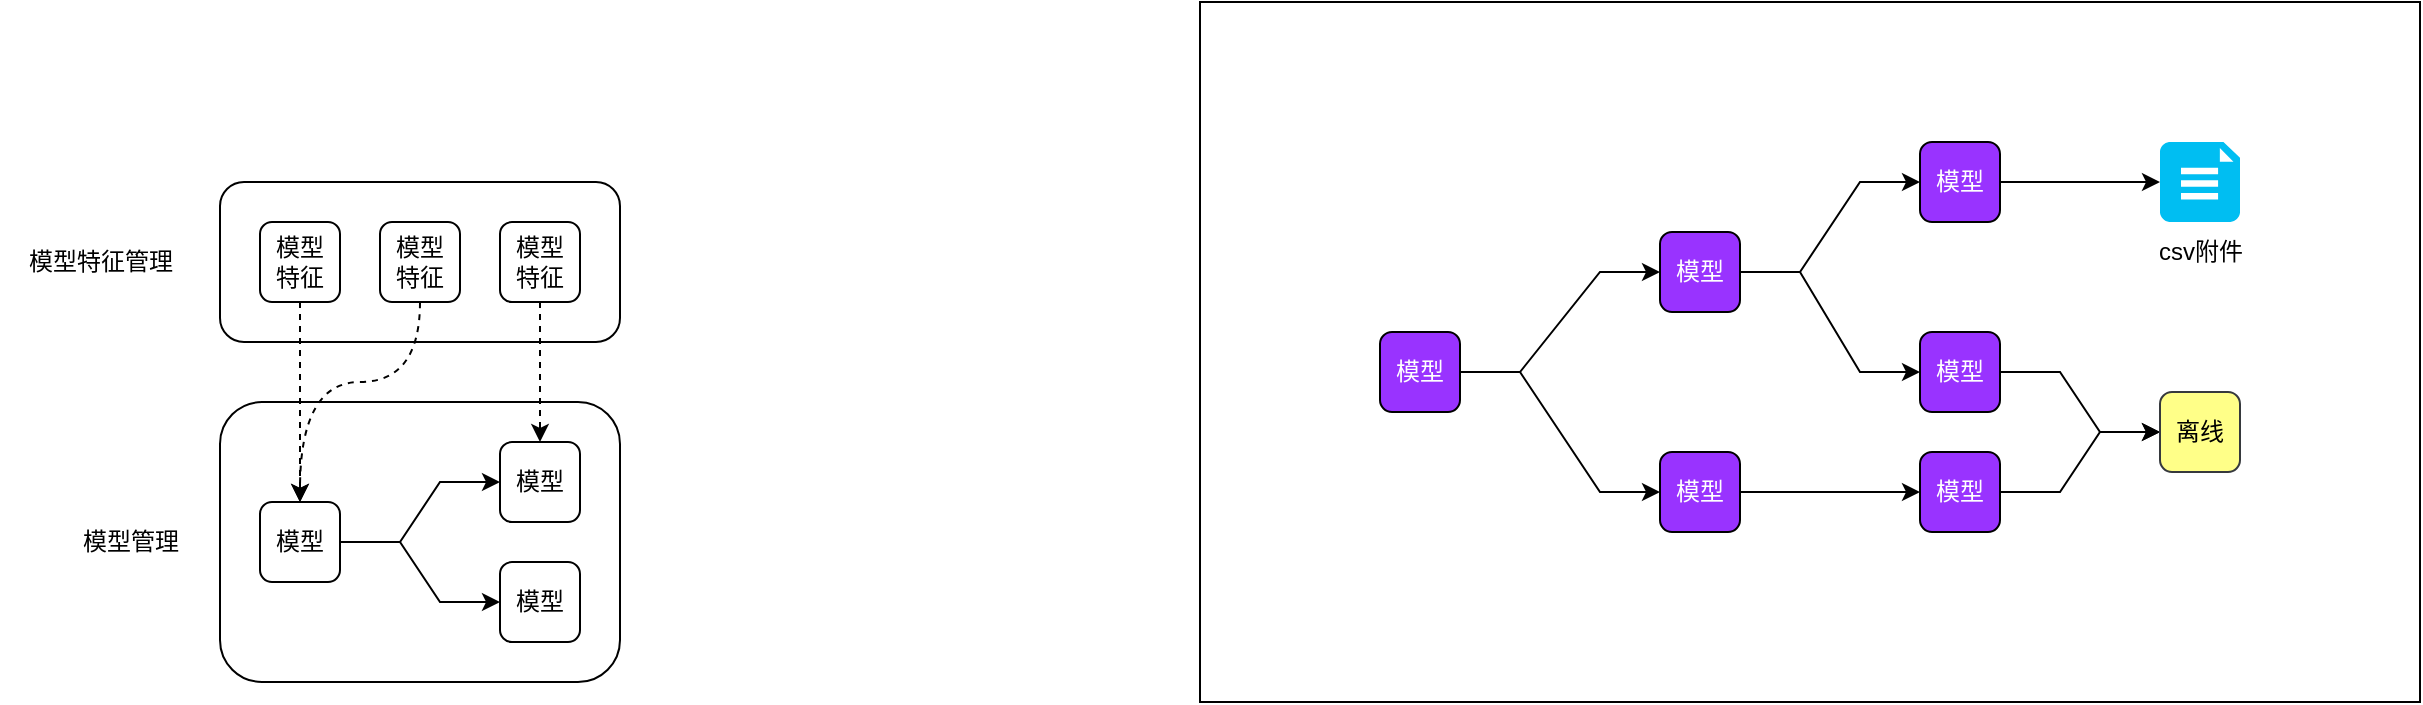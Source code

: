<mxfile version="28.0.6">
  <diagram name="第 1 页" id="LlaMEY4SNUwHneFNJt2C">
    <mxGraphModel dx="2052" dy="1112" grid="1" gridSize="10" guides="1" tooltips="1" connect="1" arrows="1" fold="1" page="1" pageScale="1" pageWidth="2000" pageHeight="1000" math="0" shadow="0">
      <root>
        <mxCell id="0" />
        <mxCell id="1" parent="0" />
        <mxCell id="PjjlK_6yJsVIA8HHfsVu-1" value="" style="rounded=1;whiteSpace=wrap;html=1;" vertex="1" parent="1">
          <mxGeometry x="540" y="460" width="200" height="140" as="geometry" />
        </mxCell>
        <mxCell id="PjjlK_6yJsVIA8HHfsVu-21" style="edgeStyle=entityRelationEdgeStyle;rounded=0;orthogonalLoop=1;jettySize=auto;html=1;exitX=1;exitY=0.5;exitDx=0;exitDy=0;entryX=0;entryY=0.5;entryDx=0;entryDy=0;" edge="1" parent="1" source="PjjlK_6yJsVIA8HHfsVu-2" target="PjjlK_6yJsVIA8HHfsVu-4">
          <mxGeometry relative="1" as="geometry" />
        </mxCell>
        <mxCell id="PjjlK_6yJsVIA8HHfsVu-24" style="edgeStyle=entityRelationEdgeStyle;rounded=0;orthogonalLoop=1;jettySize=auto;html=1;exitX=1;exitY=0.5;exitDx=0;exitDy=0;entryX=0;entryY=0.5;entryDx=0;entryDy=0;" edge="1" parent="1" source="PjjlK_6yJsVIA8HHfsVu-2" target="PjjlK_6yJsVIA8HHfsVu-3">
          <mxGeometry relative="1" as="geometry" />
        </mxCell>
        <mxCell id="PjjlK_6yJsVIA8HHfsVu-2" value="模型" style="rounded=1;whiteSpace=wrap;html=1;" vertex="1" parent="1">
          <mxGeometry x="560" y="510" width="40" height="40" as="geometry" />
        </mxCell>
        <mxCell id="PjjlK_6yJsVIA8HHfsVu-3" value="模型" style="rounded=1;whiteSpace=wrap;html=1;" vertex="1" parent="1">
          <mxGeometry x="680" y="540" width="40" height="40" as="geometry" />
        </mxCell>
        <mxCell id="PjjlK_6yJsVIA8HHfsVu-4" value="模型" style="rounded=1;whiteSpace=wrap;html=1;" vertex="1" parent="1">
          <mxGeometry x="680" y="480" width="40" height="40" as="geometry" />
        </mxCell>
        <mxCell id="PjjlK_6yJsVIA8HHfsVu-6" value="模型管理" style="text;html=1;align=center;verticalAlign=middle;resizable=0;points=[];autosize=1;strokeColor=none;fillColor=none;" vertex="1" parent="1">
          <mxGeometry x="460" y="515" width="70" height="30" as="geometry" />
        </mxCell>
        <mxCell id="PjjlK_6yJsVIA8HHfsVu-13" value="" style="rounded=1;whiteSpace=wrap;html=1;" vertex="1" parent="1">
          <mxGeometry x="540" y="350" width="200" height="80" as="geometry" />
        </mxCell>
        <mxCell id="PjjlK_6yJsVIA8HHfsVu-17" style="edgeStyle=orthogonalEdgeStyle;rounded=0;orthogonalLoop=1;jettySize=auto;html=1;exitX=0.5;exitY=1;exitDx=0;exitDy=0;dashed=1;" edge="1" parent="1" source="PjjlK_6yJsVIA8HHfsVu-14" target="PjjlK_6yJsVIA8HHfsVu-2">
          <mxGeometry relative="1" as="geometry" />
        </mxCell>
        <mxCell id="PjjlK_6yJsVIA8HHfsVu-14" value="模型&lt;div&gt;特征&lt;/div&gt;" style="rounded=1;whiteSpace=wrap;html=1;" vertex="1" parent="1">
          <mxGeometry x="560" y="370" width="40" height="40" as="geometry" />
        </mxCell>
        <mxCell id="PjjlK_6yJsVIA8HHfsVu-18" style="rounded=0;orthogonalLoop=1;jettySize=auto;html=1;exitX=0.5;exitY=1;exitDx=0;exitDy=0;entryX=0.5;entryY=0;entryDx=0;entryDy=0;edgeStyle=orthogonalEdgeStyle;curved=1;dashed=1;" edge="1" parent="1" source="PjjlK_6yJsVIA8HHfsVu-15" target="PjjlK_6yJsVIA8HHfsVu-2">
          <mxGeometry relative="1" as="geometry">
            <Array as="points">
              <mxPoint x="640" y="450" />
              <mxPoint x="580" y="450" />
            </Array>
          </mxGeometry>
        </mxCell>
        <mxCell id="PjjlK_6yJsVIA8HHfsVu-15" value="模型&lt;div&gt;特征&lt;/div&gt;" style="rounded=1;whiteSpace=wrap;html=1;" vertex="1" parent="1">
          <mxGeometry x="620" y="370" width="40" height="40" as="geometry" />
        </mxCell>
        <mxCell id="PjjlK_6yJsVIA8HHfsVu-19" style="edgeStyle=orthogonalEdgeStyle;rounded=0;orthogonalLoop=1;jettySize=auto;html=1;exitX=0.5;exitY=1;exitDx=0;exitDy=0;dashed=1;" edge="1" parent="1" source="PjjlK_6yJsVIA8HHfsVu-16" target="PjjlK_6yJsVIA8HHfsVu-4">
          <mxGeometry relative="1" as="geometry" />
        </mxCell>
        <mxCell id="PjjlK_6yJsVIA8HHfsVu-16" value="模型&lt;div&gt;特征&lt;/div&gt;" style="rounded=1;whiteSpace=wrap;html=1;" vertex="1" parent="1">
          <mxGeometry x="680" y="370" width="40" height="40" as="geometry" />
        </mxCell>
        <mxCell id="PjjlK_6yJsVIA8HHfsVu-20" value="模型特征管理" style="text;html=1;align=center;verticalAlign=middle;resizable=0;points=[];autosize=1;strokeColor=none;fillColor=none;" vertex="1" parent="1">
          <mxGeometry x="430" y="375" width="100" height="30" as="geometry" />
        </mxCell>
        <mxCell id="PjjlK_6yJsVIA8HHfsVu-26" value="" style="rounded=0;whiteSpace=wrap;html=1;" vertex="1" parent="1">
          <mxGeometry x="1030" y="260" width="610" height="350" as="geometry" />
        </mxCell>
        <mxCell id="PjjlK_6yJsVIA8HHfsVu-32" style="edgeStyle=entityRelationEdgeStyle;rounded=0;orthogonalLoop=1;jettySize=auto;html=1;exitX=1;exitY=0.5;exitDx=0;exitDy=0;entryX=0;entryY=0.5;entryDx=0;entryDy=0;fontColor=#FFFFFF;strokeColor=#000000;" edge="1" parent="1" source="PjjlK_6yJsVIA8HHfsVu-27" target="PjjlK_6yJsVIA8HHfsVu-28">
          <mxGeometry relative="1" as="geometry" />
        </mxCell>
        <mxCell id="PjjlK_6yJsVIA8HHfsVu-34" style="edgeStyle=entityRelationEdgeStyle;rounded=0;orthogonalLoop=1;jettySize=auto;html=1;exitX=1;exitY=0.5;exitDx=0;exitDy=0;entryX=0;entryY=0.5;entryDx=0;entryDy=0;fontColor=#FFFFFF;strokeColor=#000000;" edge="1" parent="1" source="PjjlK_6yJsVIA8HHfsVu-27" target="PjjlK_6yJsVIA8HHfsVu-29">
          <mxGeometry relative="1" as="geometry" />
        </mxCell>
        <mxCell id="PjjlK_6yJsVIA8HHfsVu-27" value="模型" style="rounded=1;whiteSpace=wrap;html=1;fillColor=light-dark(#9933FF,#212100);strokeColor=#000000;fontColor=#FFFFFF;" vertex="1" parent="1">
          <mxGeometry x="1120" y="425" width="40" height="40" as="geometry" />
        </mxCell>
        <mxCell id="PjjlK_6yJsVIA8HHfsVu-35" style="edgeStyle=entityRelationEdgeStyle;rounded=0;orthogonalLoop=1;jettySize=auto;html=1;exitX=1;exitY=0.5;exitDx=0;exitDy=0;entryX=0;entryY=0.5;entryDx=0;entryDy=0;fontColor=#FFFFFF;strokeColor=#000000;" edge="1" parent="1" source="PjjlK_6yJsVIA8HHfsVu-28" target="PjjlK_6yJsVIA8HHfsVu-30">
          <mxGeometry relative="1" as="geometry" />
        </mxCell>
        <mxCell id="PjjlK_6yJsVIA8HHfsVu-36" style="edgeStyle=entityRelationEdgeStyle;rounded=0;orthogonalLoop=1;jettySize=auto;html=1;exitX=1;exitY=0.5;exitDx=0;exitDy=0;entryX=0;entryY=0.5;entryDx=0;entryDy=0;fontColor=#FFFFFF;strokeColor=#000000;" edge="1" parent="1" source="PjjlK_6yJsVIA8HHfsVu-28" target="PjjlK_6yJsVIA8HHfsVu-31">
          <mxGeometry relative="1" as="geometry" />
        </mxCell>
        <mxCell id="PjjlK_6yJsVIA8HHfsVu-28" value="模型" style="rounded=1;whiteSpace=wrap;html=1;fillColor=light-dark(#9933FF,#212100);strokeColor=#000000;fontColor=#FFFFFF;" vertex="1" parent="1">
          <mxGeometry x="1260" y="375" width="40" height="40" as="geometry" />
        </mxCell>
        <mxCell id="PjjlK_6yJsVIA8HHfsVu-40" style="edgeStyle=orthogonalEdgeStyle;rounded=0;orthogonalLoop=1;jettySize=auto;html=1;exitX=1;exitY=0.5;exitDx=0;exitDy=0;fontColor=#FFFFFF;strokeColor=#000000;" edge="1" parent="1" source="PjjlK_6yJsVIA8HHfsVu-29" target="PjjlK_6yJsVIA8HHfsVu-39">
          <mxGeometry relative="1" as="geometry" />
        </mxCell>
        <mxCell id="PjjlK_6yJsVIA8HHfsVu-29" value="模型" style="rounded=1;whiteSpace=wrap;html=1;fillColor=light-dark(#9933FF,#212100);strokeColor=#000000;fontColor=#FFFFFF;" vertex="1" parent="1">
          <mxGeometry x="1260" y="485" width="40" height="40" as="geometry" />
        </mxCell>
        <mxCell id="PjjlK_6yJsVIA8HHfsVu-30" value="模型" style="rounded=1;whiteSpace=wrap;html=1;fillColor=light-dark(#9933FF,#212100);strokeColor=#000000;fontColor=#FFFFFF;" vertex="1" parent="1">
          <mxGeometry x="1390" y="330" width="40" height="40" as="geometry" />
        </mxCell>
        <mxCell id="PjjlK_6yJsVIA8HHfsVu-42" style="edgeStyle=entityRelationEdgeStyle;rounded=0;orthogonalLoop=1;jettySize=auto;html=1;exitX=1;exitY=0.5;exitDx=0;exitDy=0;entryX=0;entryY=0.5;entryDx=0;entryDy=0;" edge="1" parent="1" source="PjjlK_6yJsVIA8HHfsVu-31" target="PjjlK_6yJsVIA8HHfsVu-41">
          <mxGeometry relative="1" as="geometry" />
        </mxCell>
        <mxCell id="PjjlK_6yJsVIA8HHfsVu-31" value="模型" style="rounded=1;whiteSpace=wrap;html=1;fillColor=light-dark(#9933FF,#212100);strokeColor=#000000;fontColor=#FFFFFF;" vertex="1" parent="1">
          <mxGeometry x="1390" y="425" width="40" height="40" as="geometry" />
        </mxCell>
        <mxCell id="PjjlK_6yJsVIA8HHfsVu-43" style="edgeStyle=entityRelationEdgeStyle;rounded=0;orthogonalLoop=1;jettySize=auto;html=1;exitX=1;exitY=0.5;exitDx=0;exitDy=0;" edge="1" parent="1" source="PjjlK_6yJsVIA8HHfsVu-39" target="PjjlK_6yJsVIA8HHfsVu-41">
          <mxGeometry relative="1" as="geometry" />
        </mxCell>
        <mxCell id="PjjlK_6yJsVIA8HHfsVu-39" value="模型" style="rounded=1;whiteSpace=wrap;html=1;fillColor=light-dark(#9933FF,#212100);strokeColor=#000000;fontColor=#FFFFFF;" vertex="1" parent="1">
          <mxGeometry x="1390" y="485" width="40" height="40" as="geometry" />
        </mxCell>
        <mxCell id="PjjlK_6yJsVIA8HHfsVu-41" value="离线" style="rounded=1;whiteSpace=wrap;html=1;fillColor=#ffff88;strokeColor=#36393d;" vertex="1" parent="1">
          <mxGeometry x="1510" y="455" width="40" height="40" as="geometry" />
        </mxCell>
        <mxCell id="PjjlK_6yJsVIA8HHfsVu-46" style="edgeStyle=orthogonalEdgeStyle;rounded=0;orthogonalLoop=1;jettySize=auto;html=1;exitX=1;exitY=0.5;exitDx=0;exitDy=0;entryX=0;entryY=0.5;entryDx=0;entryDy=0;entryPerimeter=0;" edge="1" parent="1" source="PjjlK_6yJsVIA8HHfsVu-30">
          <mxGeometry relative="1" as="geometry">
            <mxPoint x="1510" y="350" as="targetPoint" />
          </mxGeometry>
        </mxCell>
        <mxCell id="PjjlK_6yJsVIA8HHfsVu-48" value="csv附件" style="text;html=1;align=center;verticalAlign=middle;resizable=0;points=[];autosize=1;strokeColor=none;fillColor=none;" vertex="1" parent="1">
          <mxGeometry x="1495" y="370" width="70" height="30" as="geometry" />
        </mxCell>
        <mxCell id="PjjlK_6yJsVIA8HHfsVu-50" value="" style="verticalLabelPosition=bottom;html=1;verticalAlign=top;align=center;strokeColor=none;fillColor=#00BEF2;shape=mxgraph.azure.file_2;pointerEvents=1;" vertex="1" parent="1">
          <mxGeometry x="1510" y="330" width="40" height="40" as="geometry" />
        </mxCell>
      </root>
    </mxGraphModel>
  </diagram>
</mxfile>

